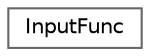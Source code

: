 digraph "类继承关系图"
{
 // LATEX_PDF_SIZE
  bgcolor="transparent";
  edge [fontname=Helvetica,fontsize=10,labelfontname=Helvetica,labelfontsize=10];
  node [fontname=Helvetica,fontsize=10,shape=box,height=0.2,width=0.4];
  rankdir="LR";
  Node0 [id="Node000000",label="InputFunc",height=0.2,width=0.4,color="grey40", fillcolor="white", style="filled",URL="$struct_input_func.html",tooltip="functor to fills queue"];
}
